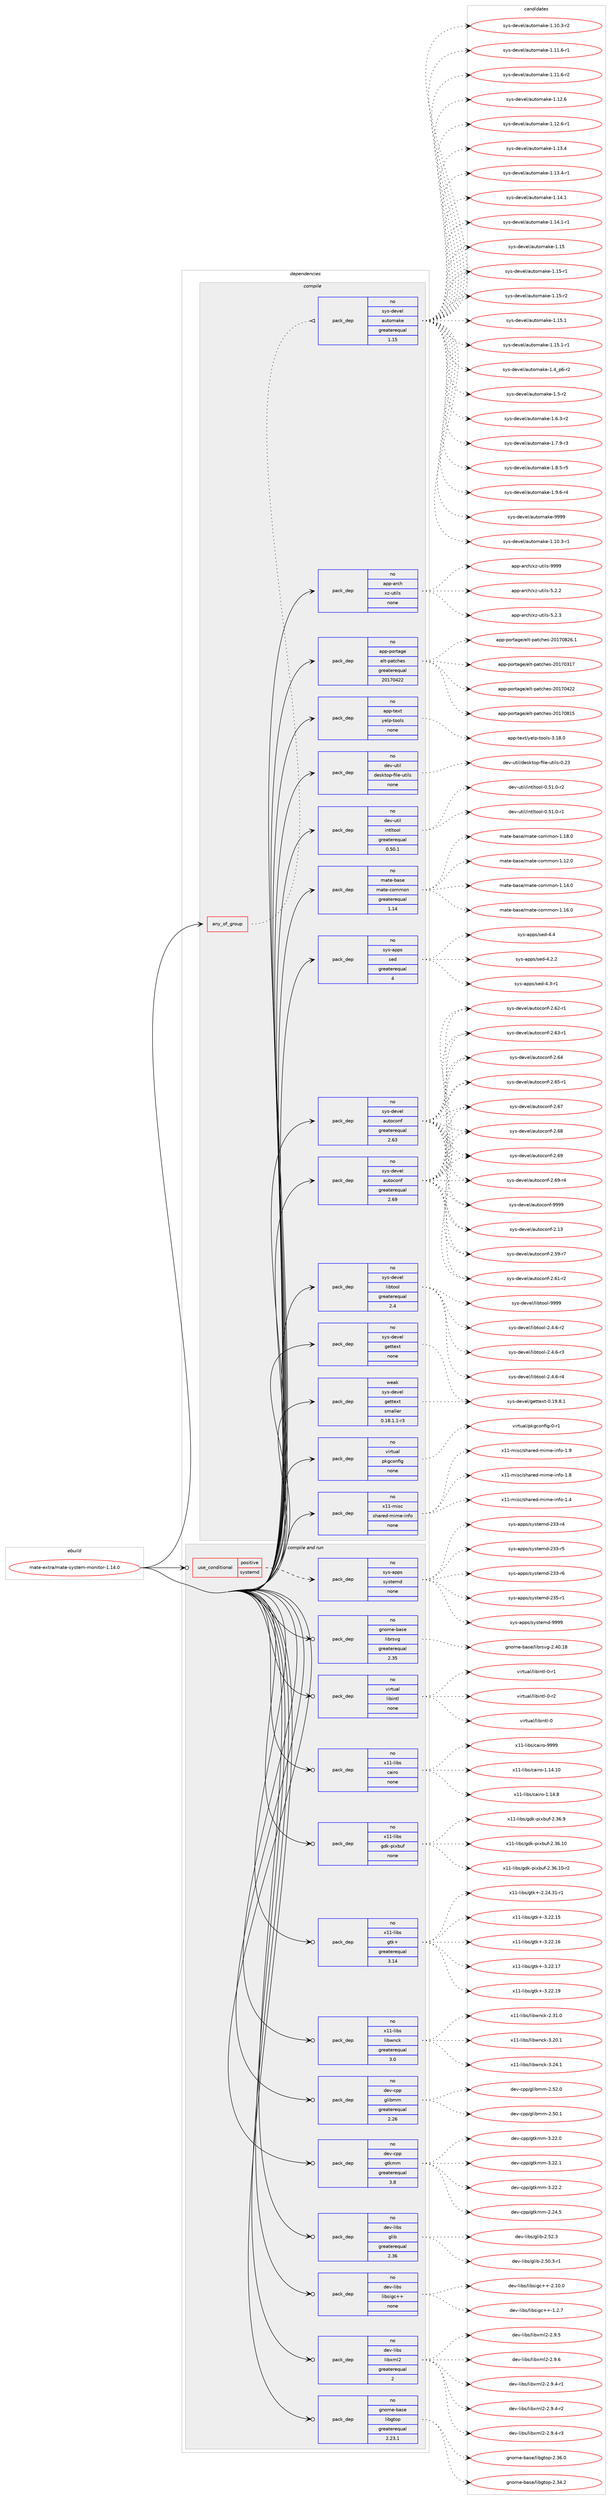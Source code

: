 digraph prolog {

# *************
# Graph options
# *************

newrank=true;
concentrate=true;
compound=true;
graph [rankdir=LR,fontname=Helvetica,fontsize=10,ranksep=1.5];#, ranksep=2.5, nodesep=0.2];
edge  [arrowhead=vee];
node  [fontname=Helvetica,fontsize=10];

# **********
# The ebuild
# **********

subgraph cluster_leftcol {
color=gray;
rank=same;
label=<<i>ebuild</i>>;
id [label="mate-extra/mate-system-monitor-1.14.0", color=red, width=4, href="../mate-extra/mate-system-monitor-1.14.0.svg"];
}

# ****************
# The dependencies
# ****************

subgraph cluster_midcol {
color=gray;
label=<<i>dependencies</i>>;
subgraph cluster_compile {
fillcolor="#eeeeee";
style=filled;
label=<<i>compile</i>>;
subgraph any5162 {
dependency348109 [label=<<TABLE BORDER="0" CELLBORDER="1" CELLSPACING="0" CELLPADDING="4"><TR><TD CELLPADDING="10">any_of_group</TD></TR></TABLE>>, shape=none, color=red];subgraph pack256450 {
dependency348110 [label=<<TABLE BORDER="0" CELLBORDER="1" CELLSPACING="0" CELLPADDING="4" WIDTH="220"><TR><TD ROWSPAN="6" CELLPADDING="30">pack_dep</TD></TR><TR><TD WIDTH="110">no</TD></TR><TR><TD>sys-devel</TD></TR><TR><TD>automake</TD></TR><TR><TD>greaterequal</TD></TR><TR><TD>1.15</TD></TR></TABLE>>, shape=none, color=blue];
}
dependency348109:e -> dependency348110:w [weight=20,style="dotted",arrowhead="oinv"];
}
id:e -> dependency348109:w [weight=20,style="solid",arrowhead="vee"];
subgraph pack256451 {
dependency348111 [label=<<TABLE BORDER="0" CELLBORDER="1" CELLSPACING="0" CELLPADDING="4" WIDTH="220"><TR><TD ROWSPAN="6" CELLPADDING="30">pack_dep</TD></TR><TR><TD WIDTH="110">no</TD></TR><TR><TD>app-arch</TD></TR><TR><TD>xz-utils</TD></TR><TR><TD>none</TD></TR><TR><TD></TD></TR></TABLE>>, shape=none, color=blue];
}
id:e -> dependency348111:w [weight=20,style="solid",arrowhead="vee"];
subgraph pack256452 {
dependency348112 [label=<<TABLE BORDER="0" CELLBORDER="1" CELLSPACING="0" CELLPADDING="4" WIDTH="220"><TR><TD ROWSPAN="6" CELLPADDING="30">pack_dep</TD></TR><TR><TD WIDTH="110">no</TD></TR><TR><TD>app-portage</TD></TR><TR><TD>elt-patches</TD></TR><TR><TD>greaterequal</TD></TR><TR><TD>20170422</TD></TR></TABLE>>, shape=none, color=blue];
}
id:e -> dependency348112:w [weight=20,style="solid",arrowhead="vee"];
subgraph pack256453 {
dependency348113 [label=<<TABLE BORDER="0" CELLBORDER="1" CELLSPACING="0" CELLPADDING="4" WIDTH="220"><TR><TD ROWSPAN="6" CELLPADDING="30">pack_dep</TD></TR><TR><TD WIDTH="110">no</TD></TR><TR><TD>app-text</TD></TR><TR><TD>yelp-tools</TD></TR><TR><TD>none</TD></TR><TR><TD></TD></TR></TABLE>>, shape=none, color=blue];
}
id:e -> dependency348113:w [weight=20,style="solid",arrowhead="vee"];
subgraph pack256454 {
dependency348114 [label=<<TABLE BORDER="0" CELLBORDER="1" CELLSPACING="0" CELLPADDING="4" WIDTH="220"><TR><TD ROWSPAN="6" CELLPADDING="30">pack_dep</TD></TR><TR><TD WIDTH="110">no</TD></TR><TR><TD>dev-util</TD></TR><TR><TD>desktop-file-utils</TD></TR><TR><TD>none</TD></TR><TR><TD></TD></TR></TABLE>>, shape=none, color=blue];
}
id:e -> dependency348114:w [weight=20,style="solid",arrowhead="vee"];
subgraph pack256455 {
dependency348115 [label=<<TABLE BORDER="0" CELLBORDER="1" CELLSPACING="0" CELLPADDING="4" WIDTH="220"><TR><TD ROWSPAN="6" CELLPADDING="30">pack_dep</TD></TR><TR><TD WIDTH="110">no</TD></TR><TR><TD>dev-util</TD></TR><TR><TD>intltool</TD></TR><TR><TD>greaterequal</TD></TR><TR><TD>0.50.1</TD></TR></TABLE>>, shape=none, color=blue];
}
id:e -> dependency348115:w [weight=20,style="solid",arrowhead="vee"];
subgraph pack256456 {
dependency348116 [label=<<TABLE BORDER="0" CELLBORDER="1" CELLSPACING="0" CELLPADDING="4" WIDTH="220"><TR><TD ROWSPAN="6" CELLPADDING="30">pack_dep</TD></TR><TR><TD WIDTH="110">no</TD></TR><TR><TD>mate-base</TD></TR><TR><TD>mate-common</TD></TR><TR><TD>greaterequal</TD></TR><TR><TD>1.14</TD></TR></TABLE>>, shape=none, color=blue];
}
id:e -> dependency348116:w [weight=20,style="solid",arrowhead="vee"];
subgraph pack256457 {
dependency348117 [label=<<TABLE BORDER="0" CELLBORDER="1" CELLSPACING="0" CELLPADDING="4" WIDTH="220"><TR><TD ROWSPAN="6" CELLPADDING="30">pack_dep</TD></TR><TR><TD WIDTH="110">no</TD></TR><TR><TD>sys-apps</TD></TR><TR><TD>sed</TD></TR><TR><TD>greaterequal</TD></TR><TR><TD>4</TD></TR></TABLE>>, shape=none, color=blue];
}
id:e -> dependency348117:w [weight=20,style="solid",arrowhead="vee"];
subgraph pack256458 {
dependency348118 [label=<<TABLE BORDER="0" CELLBORDER="1" CELLSPACING="0" CELLPADDING="4" WIDTH="220"><TR><TD ROWSPAN="6" CELLPADDING="30">pack_dep</TD></TR><TR><TD WIDTH="110">no</TD></TR><TR><TD>sys-devel</TD></TR><TR><TD>autoconf</TD></TR><TR><TD>greaterequal</TD></TR><TR><TD>2.63</TD></TR></TABLE>>, shape=none, color=blue];
}
id:e -> dependency348118:w [weight=20,style="solid",arrowhead="vee"];
subgraph pack256459 {
dependency348119 [label=<<TABLE BORDER="0" CELLBORDER="1" CELLSPACING="0" CELLPADDING="4" WIDTH="220"><TR><TD ROWSPAN="6" CELLPADDING="30">pack_dep</TD></TR><TR><TD WIDTH="110">no</TD></TR><TR><TD>sys-devel</TD></TR><TR><TD>autoconf</TD></TR><TR><TD>greaterequal</TD></TR><TR><TD>2.69</TD></TR></TABLE>>, shape=none, color=blue];
}
id:e -> dependency348119:w [weight=20,style="solid",arrowhead="vee"];
subgraph pack256460 {
dependency348120 [label=<<TABLE BORDER="0" CELLBORDER="1" CELLSPACING="0" CELLPADDING="4" WIDTH="220"><TR><TD ROWSPAN="6" CELLPADDING="30">pack_dep</TD></TR><TR><TD WIDTH="110">no</TD></TR><TR><TD>sys-devel</TD></TR><TR><TD>gettext</TD></TR><TR><TD>none</TD></TR><TR><TD></TD></TR></TABLE>>, shape=none, color=blue];
}
id:e -> dependency348120:w [weight=20,style="solid",arrowhead="vee"];
subgraph pack256461 {
dependency348121 [label=<<TABLE BORDER="0" CELLBORDER="1" CELLSPACING="0" CELLPADDING="4" WIDTH="220"><TR><TD ROWSPAN="6" CELLPADDING="30">pack_dep</TD></TR><TR><TD WIDTH="110">no</TD></TR><TR><TD>sys-devel</TD></TR><TR><TD>libtool</TD></TR><TR><TD>greaterequal</TD></TR><TR><TD>2.4</TD></TR></TABLE>>, shape=none, color=blue];
}
id:e -> dependency348121:w [weight=20,style="solid",arrowhead="vee"];
subgraph pack256462 {
dependency348122 [label=<<TABLE BORDER="0" CELLBORDER="1" CELLSPACING="0" CELLPADDING="4" WIDTH="220"><TR><TD ROWSPAN="6" CELLPADDING="30">pack_dep</TD></TR><TR><TD WIDTH="110">no</TD></TR><TR><TD>virtual</TD></TR><TR><TD>pkgconfig</TD></TR><TR><TD>none</TD></TR><TR><TD></TD></TR></TABLE>>, shape=none, color=blue];
}
id:e -> dependency348122:w [weight=20,style="solid",arrowhead="vee"];
subgraph pack256463 {
dependency348123 [label=<<TABLE BORDER="0" CELLBORDER="1" CELLSPACING="0" CELLPADDING="4" WIDTH="220"><TR><TD ROWSPAN="6" CELLPADDING="30">pack_dep</TD></TR><TR><TD WIDTH="110">no</TD></TR><TR><TD>x11-misc</TD></TR><TR><TD>shared-mime-info</TD></TR><TR><TD>none</TD></TR><TR><TD></TD></TR></TABLE>>, shape=none, color=blue];
}
id:e -> dependency348123:w [weight=20,style="solid",arrowhead="vee"];
subgraph pack256464 {
dependency348124 [label=<<TABLE BORDER="0" CELLBORDER="1" CELLSPACING="0" CELLPADDING="4" WIDTH="220"><TR><TD ROWSPAN="6" CELLPADDING="30">pack_dep</TD></TR><TR><TD WIDTH="110">weak</TD></TR><TR><TD>sys-devel</TD></TR><TR><TD>gettext</TD></TR><TR><TD>smaller</TD></TR><TR><TD>0.18.1.1-r3</TD></TR></TABLE>>, shape=none, color=blue];
}
id:e -> dependency348124:w [weight=20,style="solid",arrowhead="vee"];
}
subgraph cluster_compileandrun {
fillcolor="#eeeeee";
style=filled;
label=<<i>compile and run</i>>;
subgraph cond86396 {
dependency348125 [label=<<TABLE BORDER="0" CELLBORDER="1" CELLSPACING="0" CELLPADDING="4"><TR><TD ROWSPAN="3" CELLPADDING="10">use_conditional</TD></TR><TR><TD>positive</TD></TR><TR><TD>systemd</TD></TR></TABLE>>, shape=none, color=red];
subgraph pack256465 {
dependency348126 [label=<<TABLE BORDER="0" CELLBORDER="1" CELLSPACING="0" CELLPADDING="4" WIDTH="220"><TR><TD ROWSPAN="6" CELLPADDING="30">pack_dep</TD></TR><TR><TD WIDTH="110">no</TD></TR><TR><TD>sys-apps</TD></TR><TR><TD>systemd</TD></TR><TR><TD>none</TD></TR><TR><TD></TD></TR></TABLE>>, shape=none, color=blue];
}
dependency348125:e -> dependency348126:w [weight=20,style="dashed",arrowhead="vee"];
}
id:e -> dependency348125:w [weight=20,style="solid",arrowhead="odotvee"];
subgraph pack256466 {
dependency348127 [label=<<TABLE BORDER="0" CELLBORDER="1" CELLSPACING="0" CELLPADDING="4" WIDTH="220"><TR><TD ROWSPAN="6" CELLPADDING="30">pack_dep</TD></TR><TR><TD WIDTH="110">no</TD></TR><TR><TD>dev-cpp</TD></TR><TR><TD>glibmm</TD></TR><TR><TD>greaterequal</TD></TR><TR><TD>2.26</TD></TR></TABLE>>, shape=none, color=blue];
}
id:e -> dependency348127:w [weight=20,style="solid",arrowhead="odotvee"];
subgraph pack256467 {
dependency348128 [label=<<TABLE BORDER="0" CELLBORDER="1" CELLSPACING="0" CELLPADDING="4" WIDTH="220"><TR><TD ROWSPAN="6" CELLPADDING="30">pack_dep</TD></TR><TR><TD WIDTH="110">no</TD></TR><TR><TD>dev-cpp</TD></TR><TR><TD>gtkmm</TD></TR><TR><TD>greaterequal</TD></TR><TR><TD>3.8</TD></TR></TABLE>>, shape=none, color=blue];
}
id:e -> dependency348128:w [weight=20,style="solid",arrowhead="odotvee"];
subgraph pack256468 {
dependency348129 [label=<<TABLE BORDER="0" CELLBORDER="1" CELLSPACING="0" CELLPADDING="4" WIDTH="220"><TR><TD ROWSPAN="6" CELLPADDING="30">pack_dep</TD></TR><TR><TD WIDTH="110">no</TD></TR><TR><TD>dev-libs</TD></TR><TR><TD>glib</TD></TR><TR><TD>greaterequal</TD></TR><TR><TD>2.36</TD></TR></TABLE>>, shape=none, color=blue];
}
id:e -> dependency348129:w [weight=20,style="solid",arrowhead="odotvee"];
subgraph pack256469 {
dependency348130 [label=<<TABLE BORDER="0" CELLBORDER="1" CELLSPACING="0" CELLPADDING="4" WIDTH="220"><TR><TD ROWSPAN="6" CELLPADDING="30">pack_dep</TD></TR><TR><TD WIDTH="110">no</TD></TR><TR><TD>dev-libs</TD></TR><TR><TD>libsigc++</TD></TR><TR><TD>none</TD></TR><TR><TD></TD></TR></TABLE>>, shape=none, color=blue];
}
id:e -> dependency348130:w [weight=20,style="solid",arrowhead="odotvee"];
subgraph pack256470 {
dependency348131 [label=<<TABLE BORDER="0" CELLBORDER="1" CELLSPACING="0" CELLPADDING="4" WIDTH="220"><TR><TD ROWSPAN="6" CELLPADDING="30">pack_dep</TD></TR><TR><TD WIDTH="110">no</TD></TR><TR><TD>dev-libs</TD></TR><TR><TD>libxml2</TD></TR><TR><TD>greaterequal</TD></TR><TR><TD>2</TD></TR></TABLE>>, shape=none, color=blue];
}
id:e -> dependency348131:w [weight=20,style="solid",arrowhead="odotvee"];
subgraph pack256471 {
dependency348132 [label=<<TABLE BORDER="0" CELLBORDER="1" CELLSPACING="0" CELLPADDING="4" WIDTH="220"><TR><TD ROWSPAN="6" CELLPADDING="30">pack_dep</TD></TR><TR><TD WIDTH="110">no</TD></TR><TR><TD>gnome-base</TD></TR><TR><TD>libgtop</TD></TR><TR><TD>greaterequal</TD></TR><TR><TD>2.23.1</TD></TR></TABLE>>, shape=none, color=blue];
}
id:e -> dependency348132:w [weight=20,style="solid",arrowhead="odotvee"];
subgraph pack256472 {
dependency348133 [label=<<TABLE BORDER="0" CELLBORDER="1" CELLSPACING="0" CELLPADDING="4" WIDTH="220"><TR><TD ROWSPAN="6" CELLPADDING="30">pack_dep</TD></TR><TR><TD WIDTH="110">no</TD></TR><TR><TD>gnome-base</TD></TR><TR><TD>librsvg</TD></TR><TR><TD>greaterequal</TD></TR><TR><TD>2.35</TD></TR></TABLE>>, shape=none, color=blue];
}
id:e -> dependency348133:w [weight=20,style="solid",arrowhead="odotvee"];
subgraph pack256473 {
dependency348134 [label=<<TABLE BORDER="0" CELLBORDER="1" CELLSPACING="0" CELLPADDING="4" WIDTH="220"><TR><TD ROWSPAN="6" CELLPADDING="30">pack_dep</TD></TR><TR><TD WIDTH="110">no</TD></TR><TR><TD>virtual</TD></TR><TR><TD>libintl</TD></TR><TR><TD>none</TD></TR><TR><TD></TD></TR></TABLE>>, shape=none, color=blue];
}
id:e -> dependency348134:w [weight=20,style="solid",arrowhead="odotvee"];
subgraph pack256474 {
dependency348135 [label=<<TABLE BORDER="0" CELLBORDER="1" CELLSPACING="0" CELLPADDING="4" WIDTH="220"><TR><TD ROWSPAN="6" CELLPADDING="30">pack_dep</TD></TR><TR><TD WIDTH="110">no</TD></TR><TR><TD>x11-libs</TD></TR><TR><TD>cairo</TD></TR><TR><TD>none</TD></TR><TR><TD></TD></TR></TABLE>>, shape=none, color=blue];
}
id:e -> dependency348135:w [weight=20,style="solid",arrowhead="odotvee"];
subgraph pack256475 {
dependency348136 [label=<<TABLE BORDER="0" CELLBORDER="1" CELLSPACING="0" CELLPADDING="4" WIDTH="220"><TR><TD ROWSPAN="6" CELLPADDING="30">pack_dep</TD></TR><TR><TD WIDTH="110">no</TD></TR><TR><TD>x11-libs</TD></TR><TR><TD>gdk-pixbuf</TD></TR><TR><TD>none</TD></TR><TR><TD></TD></TR></TABLE>>, shape=none, color=blue];
}
id:e -> dependency348136:w [weight=20,style="solid",arrowhead="odotvee"];
subgraph pack256476 {
dependency348137 [label=<<TABLE BORDER="0" CELLBORDER="1" CELLSPACING="0" CELLPADDING="4" WIDTH="220"><TR><TD ROWSPAN="6" CELLPADDING="30">pack_dep</TD></TR><TR><TD WIDTH="110">no</TD></TR><TR><TD>x11-libs</TD></TR><TR><TD>gtk+</TD></TR><TR><TD>greaterequal</TD></TR><TR><TD>3.14</TD></TR></TABLE>>, shape=none, color=blue];
}
id:e -> dependency348137:w [weight=20,style="solid",arrowhead="odotvee"];
subgraph pack256477 {
dependency348138 [label=<<TABLE BORDER="0" CELLBORDER="1" CELLSPACING="0" CELLPADDING="4" WIDTH="220"><TR><TD ROWSPAN="6" CELLPADDING="30">pack_dep</TD></TR><TR><TD WIDTH="110">no</TD></TR><TR><TD>x11-libs</TD></TR><TR><TD>libwnck</TD></TR><TR><TD>greaterequal</TD></TR><TR><TD>3.0</TD></TR></TABLE>>, shape=none, color=blue];
}
id:e -> dependency348138:w [weight=20,style="solid",arrowhead="odotvee"];
}
subgraph cluster_run {
fillcolor="#eeeeee";
style=filled;
label=<<i>run</i>>;
}
}

# **************
# The candidates
# **************

subgraph cluster_choices {
rank=same;
color=gray;
label=<<i>candidates</i>>;

subgraph choice256450 {
color=black;
nodesep=1;
choice11512111545100101118101108479711711611110997107101454946494846514511449 [label="sys-devel/automake-1.10.3-r1", color=red, width=4,href="../sys-devel/automake-1.10.3-r1.svg"];
choice11512111545100101118101108479711711611110997107101454946494846514511450 [label="sys-devel/automake-1.10.3-r2", color=red, width=4,href="../sys-devel/automake-1.10.3-r2.svg"];
choice11512111545100101118101108479711711611110997107101454946494946544511449 [label="sys-devel/automake-1.11.6-r1", color=red, width=4,href="../sys-devel/automake-1.11.6-r1.svg"];
choice11512111545100101118101108479711711611110997107101454946494946544511450 [label="sys-devel/automake-1.11.6-r2", color=red, width=4,href="../sys-devel/automake-1.11.6-r2.svg"];
choice1151211154510010111810110847971171161111099710710145494649504654 [label="sys-devel/automake-1.12.6", color=red, width=4,href="../sys-devel/automake-1.12.6.svg"];
choice11512111545100101118101108479711711611110997107101454946495046544511449 [label="sys-devel/automake-1.12.6-r1", color=red, width=4,href="../sys-devel/automake-1.12.6-r1.svg"];
choice1151211154510010111810110847971171161111099710710145494649514652 [label="sys-devel/automake-1.13.4", color=red, width=4,href="../sys-devel/automake-1.13.4.svg"];
choice11512111545100101118101108479711711611110997107101454946495146524511449 [label="sys-devel/automake-1.13.4-r1", color=red, width=4,href="../sys-devel/automake-1.13.4-r1.svg"];
choice1151211154510010111810110847971171161111099710710145494649524649 [label="sys-devel/automake-1.14.1", color=red, width=4,href="../sys-devel/automake-1.14.1.svg"];
choice11512111545100101118101108479711711611110997107101454946495246494511449 [label="sys-devel/automake-1.14.1-r1", color=red, width=4,href="../sys-devel/automake-1.14.1-r1.svg"];
choice115121115451001011181011084797117116111109971071014549464953 [label="sys-devel/automake-1.15", color=red, width=4,href="../sys-devel/automake-1.15.svg"];
choice1151211154510010111810110847971171161111099710710145494649534511449 [label="sys-devel/automake-1.15-r1", color=red, width=4,href="../sys-devel/automake-1.15-r1.svg"];
choice1151211154510010111810110847971171161111099710710145494649534511450 [label="sys-devel/automake-1.15-r2", color=red, width=4,href="../sys-devel/automake-1.15-r2.svg"];
choice1151211154510010111810110847971171161111099710710145494649534649 [label="sys-devel/automake-1.15.1", color=red, width=4,href="../sys-devel/automake-1.15.1.svg"];
choice11512111545100101118101108479711711611110997107101454946495346494511449 [label="sys-devel/automake-1.15.1-r1", color=red, width=4,href="../sys-devel/automake-1.15.1-r1.svg"];
choice115121115451001011181011084797117116111109971071014549465295112544511450 [label="sys-devel/automake-1.4_p6-r2", color=red, width=4,href="../sys-devel/automake-1.4_p6-r2.svg"];
choice11512111545100101118101108479711711611110997107101454946534511450 [label="sys-devel/automake-1.5-r2", color=red, width=4,href="../sys-devel/automake-1.5-r2.svg"];
choice115121115451001011181011084797117116111109971071014549465446514511450 [label="sys-devel/automake-1.6.3-r2", color=red, width=4,href="../sys-devel/automake-1.6.3-r2.svg"];
choice115121115451001011181011084797117116111109971071014549465546574511451 [label="sys-devel/automake-1.7.9-r3", color=red, width=4,href="../sys-devel/automake-1.7.9-r3.svg"];
choice115121115451001011181011084797117116111109971071014549465646534511453 [label="sys-devel/automake-1.8.5-r5", color=red, width=4,href="../sys-devel/automake-1.8.5-r5.svg"];
choice115121115451001011181011084797117116111109971071014549465746544511452 [label="sys-devel/automake-1.9.6-r4", color=red, width=4,href="../sys-devel/automake-1.9.6-r4.svg"];
choice115121115451001011181011084797117116111109971071014557575757 [label="sys-devel/automake-9999", color=red, width=4,href="../sys-devel/automake-9999.svg"];
dependency348110:e -> choice11512111545100101118101108479711711611110997107101454946494846514511449:w [style=dotted,weight="100"];
dependency348110:e -> choice11512111545100101118101108479711711611110997107101454946494846514511450:w [style=dotted,weight="100"];
dependency348110:e -> choice11512111545100101118101108479711711611110997107101454946494946544511449:w [style=dotted,weight="100"];
dependency348110:e -> choice11512111545100101118101108479711711611110997107101454946494946544511450:w [style=dotted,weight="100"];
dependency348110:e -> choice1151211154510010111810110847971171161111099710710145494649504654:w [style=dotted,weight="100"];
dependency348110:e -> choice11512111545100101118101108479711711611110997107101454946495046544511449:w [style=dotted,weight="100"];
dependency348110:e -> choice1151211154510010111810110847971171161111099710710145494649514652:w [style=dotted,weight="100"];
dependency348110:e -> choice11512111545100101118101108479711711611110997107101454946495146524511449:w [style=dotted,weight="100"];
dependency348110:e -> choice1151211154510010111810110847971171161111099710710145494649524649:w [style=dotted,weight="100"];
dependency348110:e -> choice11512111545100101118101108479711711611110997107101454946495246494511449:w [style=dotted,weight="100"];
dependency348110:e -> choice115121115451001011181011084797117116111109971071014549464953:w [style=dotted,weight="100"];
dependency348110:e -> choice1151211154510010111810110847971171161111099710710145494649534511449:w [style=dotted,weight="100"];
dependency348110:e -> choice1151211154510010111810110847971171161111099710710145494649534511450:w [style=dotted,weight="100"];
dependency348110:e -> choice1151211154510010111810110847971171161111099710710145494649534649:w [style=dotted,weight="100"];
dependency348110:e -> choice11512111545100101118101108479711711611110997107101454946495346494511449:w [style=dotted,weight="100"];
dependency348110:e -> choice115121115451001011181011084797117116111109971071014549465295112544511450:w [style=dotted,weight="100"];
dependency348110:e -> choice11512111545100101118101108479711711611110997107101454946534511450:w [style=dotted,weight="100"];
dependency348110:e -> choice115121115451001011181011084797117116111109971071014549465446514511450:w [style=dotted,weight="100"];
dependency348110:e -> choice115121115451001011181011084797117116111109971071014549465546574511451:w [style=dotted,weight="100"];
dependency348110:e -> choice115121115451001011181011084797117116111109971071014549465646534511453:w [style=dotted,weight="100"];
dependency348110:e -> choice115121115451001011181011084797117116111109971071014549465746544511452:w [style=dotted,weight="100"];
dependency348110:e -> choice115121115451001011181011084797117116111109971071014557575757:w [style=dotted,weight="100"];
}
subgraph choice256451 {
color=black;
nodesep=1;
choice971121124597114991044712012245117116105108115455346504650 [label="app-arch/xz-utils-5.2.2", color=red, width=4,href="../app-arch/xz-utils-5.2.2.svg"];
choice971121124597114991044712012245117116105108115455346504651 [label="app-arch/xz-utils-5.2.3", color=red, width=4,href="../app-arch/xz-utils-5.2.3.svg"];
choice9711211245971149910447120122451171161051081154557575757 [label="app-arch/xz-utils-9999", color=red, width=4,href="../app-arch/xz-utils-9999.svg"];
dependency348111:e -> choice971121124597114991044712012245117116105108115455346504650:w [style=dotted,weight="100"];
dependency348111:e -> choice971121124597114991044712012245117116105108115455346504651:w [style=dotted,weight="100"];
dependency348111:e -> choice9711211245971149910447120122451171161051081154557575757:w [style=dotted,weight="100"];
}
subgraph choice256452 {
color=black;
nodesep=1;
choice97112112451121111141169710310147101108116451129711699104101115455048495548514955 [label="app-portage/elt-patches-20170317", color=red, width=4,href="../app-portage/elt-patches-20170317.svg"];
choice97112112451121111141169710310147101108116451129711699104101115455048495548525050 [label="app-portage/elt-patches-20170422", color=red, width=4,href="../app-portage/elt-patches-20170422.svg"];
choice97112112451121111141169710310147101108116451129711699104101115455048495548564953 [label="app-portage/elt-patches-20170815", color=red, width=4,href="../app-portage/elt-patches-20170815.svg"];
choice971121124511211111411697103101471011081164511297116991041011154550484955485650544649 [label="app-portage/elt-patches-20170826.1", color=red, width=4,href="../app-portage/elt-patches-20170826.1.svg"];
dependency348112:e -> choice97112112451121111141169710310147101108116451129711699104101115455048495548514955:w [style=dotted,weight="100"];
dependency348112:e -> choice97112112451121111141169710310147101108116451129711699104101115455048495548525050:w [style=dotted,weight="100"];
dependency348112:e -> choice97112112451121111141169710310147101108116451129711699104101115455048495548564953:w [style=dotted,weight="100"];
dependency348112:e -> choice971121124511211111411697103101471011081164511297116991041011154550484955485650544649:w [style=dotted,weight="100"];
}
subgraph choice256453 {
color=black;
nodesep=1;
choice9711211245116101120116471211011081124511611111110811545514649564648 [label="app-text/yelp-tools-3.18.0", color=red, width=4,href="../app-text/yelp-tools-3.18.0.svg"];
dependency348113:e -> choice9711211245116101120116471211011081124511611111110811545514649564648:w [style=dotted,weight="100"];
}
subgraph choice256454 {
color=black;
nodesep=1;
choice100101118451171161051084710010111510711611111245102105108101451171161051081154548465051 [label="dev-util/desktop-file-utils-0.23", color=red, width=4,href="../dev-util/desktop-file-utils-0.23.svg"];
dependency348114:e -> choice100101118451171161051084710010111510711611111245102105108101451171161051081154548465051:w [style=dotted,weight="100"];
}
subgraph choice256455 {
color=black;
nodesep=1;
choice1001011184511711610510847105110116108116111111108454846534946484511449 [label="dev-util/intltool-0.51.0-r1", color=red, width=4,href="../dev-util/intltool-0.51.0-r1.svg"];
choice1001011184511711610510847105110116108116111111108454846534946484511450 [label="dev-util/intltool-0.51.0-r2", color=red, width=4,href="../dev-util/intltool-0.51.0-r2.svg"];
dependency348115:e -> choice1001011184511711610510847105110116108116111111108454846534946484511449:w [style=dotted,weight="100"];
dependency348115:e -> choice1001011184511711610510847105110116108116111111108454846534946484511450:w [style=dotted,weight="100"];
}
subgraph choice256456 {
color=black;
nodesep=1;
choice109971161014598971151014710997116101459911110910911111045494649504648 [label="mate-base/mate-common-1.12.0", color=red, width=4,href="../mate-base/mate-common-1.12.0.svg"];
choice109971161014598971151014710997116101459911110910911111045494649524648 [label="mate-base/mate-common-1.14.0", color=red, width=4,href="../mate-base/mate-common-1.14.0.svg"];
choice109971161014598971151014710997116101459911110910911111045494649544648 [label="mate-base/mate-common-1.16.0", color=red, width=4,href="../mate-base/mate-common-1.16.0.svg"];
choice109971161014598971151014710997116101459911110910911111045494649564648 [label="mate-base/mate-common-1.18.0", color=red, width=4,href="../mate-base/mate-common-1.18.0.svg"];
dependency348116:e -> choice109971161014598971151014710997116101459911110910911111045494649504648:w [style=dotted,weight="100"];
dependency348116:e -> choice109971161014598971151014710997116101459911110910911111045494649524648:w [style=dotted,weight="100"];
dependency348116:e -> choice109971161014598971151014710997116101459911110910911111045494649544648:w [style=dotted,weight="100"];
dependency348116:e -> choice109971161014598971151014710997116101459911110910911111045494649564648:w [style=dotted,weight="100"];
}
subgraph choice256457 {
color=black;
nodesep=1;
choice115121115459711211211547115101100455246504650 [label="sys-apps/sed-4.2.2", color=red, width=4,href="../sys-apps/sed-4.2.2.svg"];
choice115121115459711211211547115101100455246514511449 [label="sys-apps/sed-4.3-r1", color=red, width=4,href="../sys-apps/sed-4.3-r1.svg"];
choice11512111545971121121154711510110045524652 [label="sys-apps/sed-4.4", color=red, width=4,href="../sys-apps/sed-4.4.svg"];
dependency348117:e -> choice115121115459711211211547115101100455246504650:w [style=dotted,weight="100"];
dependency348117:e -> choice115121115459711211211547115101100455246514511449:w [style=dotted,weight="100"];
dependency348117:e -> choice11512111545971121121154711510110045524652:w [style=dotted,weight="100"];
}
subgraph choice256458 {
color=black;
nodesep=1;
choice115121115451001011181011084797117116111991111101024550464951 [label="sys-devel/autoconf-2.13", color=red, width=4,href="../sys-devel/autoconf-2.13.svg"];
choice1151211154510010111810110847971171161119911111010245504653574511455 [label="sys-devel/autoconf-2.59-r7", color=red, width=4,href="../sys-devel/autoconf-2.59-r7.svg"];
choice1151211154510010111810110847971171161119911111010245504654494511450 [label="sys-devel/autoconf-2.61-r2", color=red, width=4,href="../sys-devel/autoconf-2.61-r2.svg"];
choice1151211154510010111810110847971171161119911111010245504654504511449 [label="sys-devel/autoconf-2.62-r1", color=red, width=4,href="../sys-devel/autoconf-2.62-r1.svg"];
choice1151211154510010111810110847971171161119911111010245504654514511449 [label="sys-devel/autoconf-2.63-r1", color=red, width=4,href="../sys-devel/autoconf-2.63-r1.svg"];
choice115121115451001011181011084797117116111991111101024550465452 [label="sys-devel/autoconf-2.64", color=red, width=4,href="../sys-devel/autoconf-2.64.svg"];
choice1151211154510010111810110847971171161119911111010245504654534511449 [label="sys-devel/autoconf-2.65-r1", color=red, width=4,href="../sys-devel/autoconf-2.65-r1.svg"];
choice115121115451001011181011084797117116111991111101024550465455 [label="sys-devel/autoconf-2.67", color=red, width=4,href="../sys-devel/autoconf-2.67.svg"];
choice115121115451001011181011084797117116111991111101024550465456 [label="sys-devel/autoconf-2.68", color=red, width=4,href="../sys-devel/autoconf-2.68.svg"];
choice115121115451001011181011084797117116111991111101024550465457 [label="sys-devel/autoconf-2.69", color=red, width=4,href="../sys-devel/autoconf-2.69.svg"];
choice1151211154510010111810110847971171161119911111010245504654574511452 [label="sys-devel/autoconf-2.69-r4", color=red, width=4,href="../sys-devel/autoconf-2.69-r4.svg"];
choice115121115451001011181011084797117116111991111101024557575757 [label="sys-devel/autoconf-9999", color=red, width=4,href="../sys-devel/autoconf-9999.svg"];
dependency348118:e -> choice115121115451001011181011084797117116111991111101024550464951:w [style=dotted,weight="100"];
dependency348118:e -> choice1151211154510010111810110847971171161119911111010245504653574511455:w [style=dotted,weight="100"];
dependency348118:e -> choice1151211154510010111810110847971171161119911111010245504654494511450:w [style=dotted,weight="100"];
dependency348118:e -> choice1151211154510010111810110847971171161119911111010245504654504511449:w [style=dotted,weight="100"];
dependency348118:e -> choice1151211154510010111810110847971171161119911111010245504654514511449:w [style=dotted,weight="100"];
dependency348118:e -> choice115121115451001011181011084797117116111991111101024550465452:w [style=dotted,weight="100"];
dependency348118:e -> choice1151211154510010111810110847971171161119911111010245504654534511449:w [style=dotted,weight="100"];
dependency348118:e -> choice115121115451001011181011084797117116111991111101024550465455:w [style=dotted,weight="100"];
dependency348118:e -> choice115121115451001011181011084797117116111991111101024550465456:w [style=dotted,weight="100"];
dependency348118:e -> choice115121115451001011181011084797117116111991111101024550465457:w [style=dotted,weight="100"];
dependency348118:e -> choice1151211154510010111810110847971171161119911111010245504654574511452:w [style=dotted,weight="100"];
dependency348118:e -> choice115121115451001011181011084797117116111991111101024557575757:w [style=dotted,weight="100"];
}
subgraph choice256459 {
color=black;
nodesep=1;
choice115121115451001011181011084797117116111991111101024550464951 [label="sys-devel/autoconf-2.13", color=red, width=4,href="../sys-devel/autoconf-2.13.svg"];
choice1151211154510010111810110847971171161119911111010245504653574511455 [label="sys-devel/autoconf-2.59-r7", color=red, width=4,href="../sys-devel/autoconf-2.59-r7.svg"];
choice1151211154510010111810110847971171161119911111010245504654494511450 [label="sys-devel/autoconf-2.61-r2", color=red, width=4,href="../sys-devel/autoconf-2.61-r2.svg"];
choice1151211154510010111810110847971171161119911111010245504654504511449 [label="sys-devel/autoconf-2.62-r1", color=red, width=4,href="../sys-devel/autoconf-2.62-r1.svg"];
choice1151211154510010111810110847971171161119911111010245504654514511449 [label="sys-devel/autoconf-2.63-r1", color=red, width=4,href="../sys-devel/autoconf-2.63-r1.svg"];
choice115121115451001011181011084797117116111991111101024550465452 [label="sys-devel/autoconf-2.64", color=red, width=4,href="../sys-devel/autoconf-2.64.svg"];
choice1151211154510010111810110847971171161119911111010245504654534511449 [label="sys-devel/autoconf-2.65-r1", color=red, width=4,href="../sys-devel/autoconf-2.65-r1.svg"];
choice115121115451001011181011084797117116111991111101024550465455 [label="sys-devel/autoconf-2.67", color=red, width=4,href="../sys-devel/autoconf-2.67.svg"];
choice115121115451001011181011084797117116111991111101024550465456 [label="sys-devel/autoconf-2.68", color=red, width=4,href="../sys-devel/autoconf-2.68.svg"];
choice115121115451001011181011084797117116111991111101024550465457 [label="sys-devel/autoconf-2.69", color=red, width=4,href="../sys-devel/autoconf-2.69.svg"];
choice1151211154510010111810110847971171161119911111010245504654574511452 [label="sys-devel/autoconf-2.69-r4", color=red, width=4,href="../sys-devel/autoconf-2.69-r4.svg"];
choice115121115451001011181011084797117116111991111101024557575757 [label="sys-devel/autoconf-9999", color=red, width=4,href="../sys-devel/autoconf-9999.svg"];
dependency348119:e -> choice115121115451001011181011084797117116111991111101024550464951:w [style=dotted,weight="100"];
dependency348119:e -> choice1151211154510010111810110847971171161119911111010245504653574511455:w [style=dotted,weight="100"];
dependency348119:e -> choice1151211154510010111810110847971171161119911111010245504654494511450:w [style=dotted,weight="100"];
dependency348119:e -> choice1151211154510010111810110847971171161119911111010245504654504511449:w [style=dotted,weight="100"];
dependency348119:e -> choice1151211154510010111810110847971171161119911111010245504654514511449:w [style=dotted,weight="100"];
dependency348119:e -> choice115121115451001011181011084797117116111991111101024550465452:w [style=dotted,weight="100"];
dependency348119:e -> choice1151211154510010111810110847971171161119911111010245504654534511449:w [style=dotted,weight="100"];
dependency348119:e -> choice115121115451001011181011084797117116111991111101024550465455:w [style=dotted,weight="100"];
dependency348119:e -> choice115121115451001011181011084797117116111991111101024550465456:w [style=dotted,weight="100"];
dependency348119:e -> choice115121115451001011181011084797117116111991111101024550465457:w [style=dotted,weight="100"];
dependency348119:e -> choice1151211154510010111810110847971171161119911111010245504654574511452:w [style=dotted,weight="100"];
dependency348119:e -> choice115121115451001011181011084797117116111991111101024557575757:w [style=dotted,weight="100"];
}
subgraph choice256460 {
color=black;
nodesep=1;
choice1151211154510010111810110847103101116116101120116454846495746564649 [label="sys-devel/gettext-0.19.8.1", color=red, width=4,href="../sys-devel/gettext-0.19.8.1.svg"];
dependency348120:e -> choice1151211154510010111810110847103101116116101120116454846495746564649:w [style=dotted,weight="100"];
}
subgraph choice256461 {
color=black;
nodesep=1;
choice1151211154510010111810110847108105981161111111084550465246544511450 [label="sys-devel/libtool-2.4.6-r2", color=red, width=4,href="../sys-devel/libtool-2.4.6-r2.svg"];
choice1151211154510010111810110847108105981161111111084550465246544511451 [label="sys-devel/libtool-2.4.6-r3", color=red, width=4,href="../sys-devel/libtool-2.4.6-r3.svg"];
choice1151211154510010111810110847108105981161111111084550465246544511452 [label="sys-devel/libtool-2.4.6-r4", color=red, width=4,href="../sys-devel/libtool-2.4.6-r4.svg"];
choice1151211154510010111810110847108105981161111111084557575757 [label="sys-devel/libtool-9999", color=red, width=4,href="../sys-devel/libtool-9999.svg"];
dependency348121:e -> choice1151211154510010111810110847108105981161111111084550465246544511450:w [style=dotted,weight="100"];
dependency348121:e -> choice1151211154510010111810110847108105981161111111084550465246544511451:w [style=dotted,weight="100"];
dependency348121:e -> choice1151211154510010111810110847108105981161111111084550465246544511452:w [style=dotted,weight="100"];
dependency348121:e -> choice1151211154510010111810110847108105981161111111084557575757:w [style=dotted,weight="100"];
}
subgraph choice256462 {
color=black;
nodesep=1;
choice11810511411611797108471121071039911111010210510345484511449 [label="virtual/pkgconfig-0-r1", color=red, width=4,href="../virtual/pkgconfig-0-r1.svg"];
dependency348122:e -> choice11810511411611797108471121071039911111010210510345484511449:w [style=dotted,weight="100"];
}
subgraph choice256463 {
color=black;
nodesep=1;
choice120494945109105115994711510497114101100451091051091014510511010211145494652 [label="x11-misc/shared-mime-info-1.4", color=red, width=4,href="../x11-misc/shared-mime-info-1.4.svg"];
choice120494945109105115994711510497114101100451091051091014510511010211145494656 [label="x11-misc/shared-mime-info-1.8", color=red, width=4,href="../x11-misc/shared-mime-info-1.8.svg"];
choice120494945109105115994711510497114101100451091051091014510511010211145494657 [label="x11-misc/shared-mime-info-1.9", color=red, width=4,href="../x11-misc/shared-mime-info-1.9.svg"];
dependency348123:e -> choice120494945109105115994711510497114101100451091051091014510511010211145494652:w [style=dotted,weight="100"];
dependency348123:e -> choice120494945109105115994711510497114101100451091051091014510511010211145494656:w [style=dotted,weight="100"];
dependency348123:e -> choice120494945109105115994711510497114101100451091051091014510511010211145494657:w [style=dotted,weight="100"];
}
subgraph choice256464 {
color=black;
nodesep=1;
choice1151211154510010111810110847103101116116101120116454846495746564649 [label="sys-devel/gettext-0.19.8.1", color=red, width=4,href="../sys-devel/gettext-0.19.8.1.svg"];
dependency348124:e -> choice1151211154510010111810110847103101116116101120116454846495746564649:w [style=dotted,weight="100"];
}
subgraph choice256465 {
color=black;
nodesep=1;
choice115121115459711211211547115121115116101109100455051514511452 [label="sys-apps/systemd-233-r4", color=red, width=4,href="../sys-apps/systemd-233-r4.svg"];
choice115121115459711211211547115121115116101109100455051514511453 [label="sys-apps/systemd-233-r5", color=red, width=4,href="../sys-apps/systemd-233-r5.svg"];
choice115121115459711211211547115121115116101109100455051514511454 [label="sys-apps/systemd-233-r6", color=red, width=4,href="../sys-apps/systemd-233-r6.svg"];
choice115121115459711211211547115121115116101109100455051534511449 [label="sys-apps/systemd-235-r1", color=red, width=4,href="../sys-apps/systemd-235-r1.svg"];
choice1151211154597112112115471151211151161011091004557575757 [label="sys-apps/systemd-9999", color=red, width=4,href="../sys-apps/systemd-9999.svg"];
dependency348126:e -> choice115121115459711211211547115121115116101109100455051514511452:w [style=dotted,weight="100"];
dependency348126:e -> choice115121115459711211211547115121115116101109100455051514511453:w [style=dotted,weight="100"];
dependency348126:e -> choice115121115459711211211547115121115116101109100455051514511454:w [style=dotted,weight="100"];
dependency348126:e -> choice115121115459711211211547115121115116101109100455051534511449:w [style=dotted,weight="100"];
dependency348126:e -> choice1151211154597112112115471151211151161011091004557575757:w [style=dotted,weight="100"];
}
subgraph choice256466 {
color=black;
nodesep=1;
choice1001011184599112112471031081059810910945504653484649 [label="dev-cpp/glibmm-2.50.1", color=red, width=4,href="../dev-cpp/glibmm-2.50.1.svg"];
choice1001011184599112112471031081059810910945504653504648 [label="dev-cpp/glibmm-2.52.0", color=red, width=4,href="../dev-cpp/glibmm-2.52.0.svg"];
dependency348127:e -> choice1001011184599112112471031081059810910945504653484649:w [style=dotted,weight="100"];
dependency348127:e -> choice1001011184599112112471031081059810910945504653504648:w [style=dotted,weight="100"];
}
subgraph choice256467 {
color=black;
nodesep=1;
choice10010111845991121124710311610710910945504650524653 [label="dev-cpp/gtkmm-2.24.5", color=red, width=4,href="../dev-cpp/gtkmm-2.24.5.svg"];
choice10010111845991121124710311610710910945514650504648 [label="dev-cpp/gtkmm-3.22.0", color=red, width=4,href="../dev-cpp/gtkmm-3.22.0.svg"];
choice10010111845991121124710311610710910945514650504649 [label="dev-cpp/gtkmm-3.22.1", color=red, width=4,href="../dev-cpp/gtkmm-3.22.1.svg"];
choice10010111845991121124710311610710910945514650504650 [label="dev-cpp/gtkmm-3.22.2", color=red, width=4,href="../dev-cpp/gtkmm-3.22.2.svg"];
dependency348128:e -> choice10010111845991121124710311610710910945504650524653:w [style=dotted,weight="100"];
dependency348128:e -> choice10010111845991121124710311610710910945514650504648:w [style=dotted,weight="100"];
dependency348128:e -> choice10010111845991121124710311610710910945514650504649:w [style=dotted,weight="100"];
dependency348128:e -> choice10010111845991121124710311610710910945514650504650:w [style=dotted,weight="100"];
}
subgraph choice256468 {
color=black;
nodesep=1;
choice10010111845108105981154710310810598455046534846514511449 [label="dev-libs/glib-2.50.3-r1", color=red, width=4,href="../dev-libs/glib-2.50.3-r1.svg"];
choice1001011184510810598115471031081059845504653504651 [label="dev-libs/glib-2.52.3", color=red, width=4,href="../dev-libs/glib-2.52.3.svg"];
dependency348129:e -> choice10010111845108105981154710310810598455046534846514511449:w [style=dotted,weight="100"];
dependency348129:e -> choice1001011184510810598115471031081059845504653504651:w [style=dotted,weight="100"];
}
subgraph choice256469 {
color=black;
nodesep=1;
choice10010111845108105981154710810598115105103994343454946504655 [label="dev-libs/libsigc++-1.2.7", color=red, width=4,href="../dev-libs/libsigc++-1.2.7.svg"];
choice1001011184510810598115471081059811510510399434345504649484648 [label="dev-libs/libsigc++-2.10.0", color=red, width=4,href="../dev-libs/libsigc++-2.10.0.svg"];
dependency348130:e -> choice10010111845108105981154710810598115105103994343454946504655:w [style=dotted,weight="100"];
dependency348130:e -> choice1001011184510810598115471081059811510510399434345504649484648:w [style=dotted,weight="100"];
}
subgraph choice256470 {
color=black;
nodesep=1;
choice10010111845108105981154710810598120109108504550465746524511449 [label="dev-libs/libxml2-2.9.4-r1", color=red, width=4,href="../dev-libs/libxml2-2.9.4-r1.svg"];
choice10010111845108105981154710810598120109108504550465746524511450 [label="dev-libs/libxml2-2.9.4-r2", color=red, width=4,href="../dev-libs/libxml2-2.9.4-r2.svg"];
choice10010111845108105981154710810598120109108504550465746524511451 [label="dev-libs/libxml2-2.9.4-r3", color=red, width=4,href="../dev-libs/libxml2-2.9.4-r3.svg"];
choice1001011184510810598115471081059812010910850455046574653 [label="dev-libs/libxml2-2.9.5", color=red, width=4,href="../dev-libs/libxml2-2.9.5.svg"];
choice1001011184510810598115471081059812010910850455046574654 [label="dev-libs/libxml2-2.9.6", color=red, width=4,href="../dev-libs/libxml2-2.9.6.svg"];
dependency348131:e -> choice10010111845108105981154710810598120109108504550465746524511449:w [style=dotted,weight="100"];
dependency348131:e -> choice10010111845108105981154710810598120109108504550465746524511450:w [style=dotted,weight="100"];
dependency348131:e -> choice10010111845108105981154710810598120109108504550465746524511451:w [style=dotted,weight="100"];
dependency348131:e -> choice1001011184510810598115471081059812010910850455046574653:w [style=dotted,weight="100"];
dependency348131:e -> choice1001011184510810598115471081059812010910850455046574654:w [style=dotted,weight="100"];
}
subgraph choice256471 {
color=black;
nodesep=1;
choice103110111109101459897115101471081059810311611111245504651524650 [label="gnome-base/libgtop-2.34.2", color=red, width=4,href="../gnome-base/libgtop-2.34.2.svg"];
choice103110111109101459897115101471081059810311611111245504651544648 [label="gnome-base/libgtop-2.36.0", color=red, width=4,href="../gnome-base/libgtop-2.36.0.svg"];
dependency348132:e -> choice103110111109101459897115101471081059810311611111245504651524650:w [style=dotted,weight="100"];
dependency348132:e -> choice103110111109101459897115101471081059810311611111245504651544648:w [style=dotted,weight="100"];
}
subgraph choice256472 {
color=black;
nodesep=1;
choice10311011110910145989711510147108105981141151181034550465248464956 [label="gnome-base/librsvg-2.40.18", color=red, width=4,href="../gnome-base/librsvg-2.40.18.svg"];
dependency348133:e -> choice10311011110910145989711510147108105981141151181034550465248464956:w [style=dotted,weight="100"];
}
subgraph choice256473 {
color=black;
nodesep=1;
choice1181051141161179710847108105981051101161084548 [label="virtual/libintl-0", color=red, width=4,href="../virtual/libintl-0.svg"];
choice11810511411611797108471081059810511011610845484511449 [label="virtual/libintl-0-r1", color=red, width=4,href="../virtual/libintl-0-r1.svg"];
choice11810511411611797108471081059810511011610845484511450 [label="virtual/libintl-0-r2", color=red, width=4,href="../virtual/libintl-0-r2.svg"];
dependency348134:e -> choice1181051141161179710847108105981051101161084548:w [style=dotted,weight="100"];
dependency348134:e -> choice11810511411611797108471081059810511011610845484511449:w [style=dotted,weight="100"];
dependency348134:e -> choice11810511411611797108471081059810511011610845484511450:w [style=dotted,weight="100"];
}
subgraph choice256474 {
color=black;
nodesep=1;
choice120494945108105981154799971051141114549464952464948 [label="x11-libs/cairo-1.14.10", color=red, width=4,href="../x11-libs/cairo-1.14.10.svg"];
choice1204949451081059811547999710511411145494649524656 [label="x11-libs/cairo-1.14.8", color=red, width=4,href="../x11-libs/cairo-1.14.8.svg"];
choice120494945108105981154799971051141114557575757 [label="x11-libs/cairo-9999", color=red, width=4,href="../x11-libs/cairo-9999.svg"];
dependency348135:e -> choice120494945108105981154799971051141114549464952464948:w [style=dotted,weight="100"];
dependency348135:e -> choice1204949451081059811547999710511411145494649524656:w [style=dotted,weight="100"];
dependency348135:e -> choice120494945108105981154799971051141114557575757:w [style=dotted,weight="100"];
}
subgraph choice256475 {
color=black;
nodesep=1;
choice120494945108105981154710310010745112105120981171024550465154464948 [label="x11-libs/gdk-pixbuf-2.36.10", color=red, width=4,href="../x11-libs/gdk-pixbuf-2.36.10.svg"];
choice1204949451081059811547103100107451121051209811710245504651544649484511450 [label="x11-libs/gdk-pixbuf-2.36.10-r2", color=red, width=4,href="../x11-libs/gdk-pixbuf-2.36.10-r2.svg"];
choice1204949451081059811547103100107451121051209811710245504651544657 [label="x11-libs/gdk-pixbuf-2.36.9", color=red, width=4,href="../x11-libs/gdk-pixbuf-2.36.9.svg"];
dependency348136:e -> choice120494945108105981154710310010745112105120981171024550465154464948:w [style=dotted,weight="100"];
dependency348136:e -> choice1204949451081059811547103100107451121051209811710245504651544649484511450:w [style=dotted,weight="100"];
dependency348136:e -> choice1204949451081059811547103100107451121051209811710245504651544657:w [style=dotted,weight="100"];
}
subgraph choice256476 {
color=black;
nodesep=1;
choice12049494510810598115471031161074345504650524651494511449 [label="x11-libs/gtk+-2.24.31-r1", color=red, width=4,href="../x11-libs/gtk+-2.24.31-r1.svg"];
choice1204949451081059811547103116107434551465050464953 [label="x11-libs/gtk+-3.22.15", color=red, width=4,href="../x11-libs/gtk+-3.22.15.svg"];
choice1204949451081059811547103116107434551465050464954 [label="x11-libs/gtk+-3.22.16", color=red, width=4,href="../x11-libs/gtk+-3.22.16.svg"];
choice1204949451081059811547103116107434551465050464955 [label="x11-libs/gtk+-3.22.17", color=red, width=4,href="../x11-libs/gtk+-3.22.17.svg"];
choice1204949451081059811547103116107434551465050464957 [label="x11-libs/gtk+-3.22.19", color=red, width=4,href="../x11-libs/gtk+-3.22.19.svg"];
dependency348137:e -> choice12049494510810598115471031161074345504650524651494511449:w [style=dotted,weight="100"];
dependency348137:e -> choice1204949451081059811547103116107434551465050464953:w [style=dotted,weight="100"];
dependency348137:e -> choice1204949451081059811547103116107434551465050464954:w [style=dotted,weight="100"];
dependency348137:e -> choice1204949451081059811547103116107434551465050464955:w [style=dotted,weight="100"];
dependency348137:e -> choice1204949451081059811547103116107434551465050464957:w [style=dotted,weight="100"];
}
subgraph choice256477 {
color=black;
nodesep=1;
choice1204949451081059811547108105981191109910745504651494648 [label="x11-libs/libwnck-2.31.0", color=red, width=4,href="../x11-libs/libwnck-2.31.0.svg"];
choice1204949451081059811547108105981191109910745514650484649 [label="x11-libs/libwnck-3.20.1", color=red, width=4,href="../x11-libs/libwnck-3.20.1.svg"];
choice1204949451081059811547108105981191109910745514650524649 [label="x11-libs/libwnck-3.24.1", color=red, width=4,href="../x11-libs/libwnck-3.24.1.svg"];
dependency348138:e -> choice1204949451081059811547108105981191109910745504651494648:w [style=dotted,weight="100"];
dependency348138:e -> choice1204949451081059811547108105981191109910745514650484649:w [style=dotted,weight="100"];
dependency348138:e -> choice1204949451081059811547108105981191109910745514650524649:w [style=dotted,weight="100"];
}
}

}
